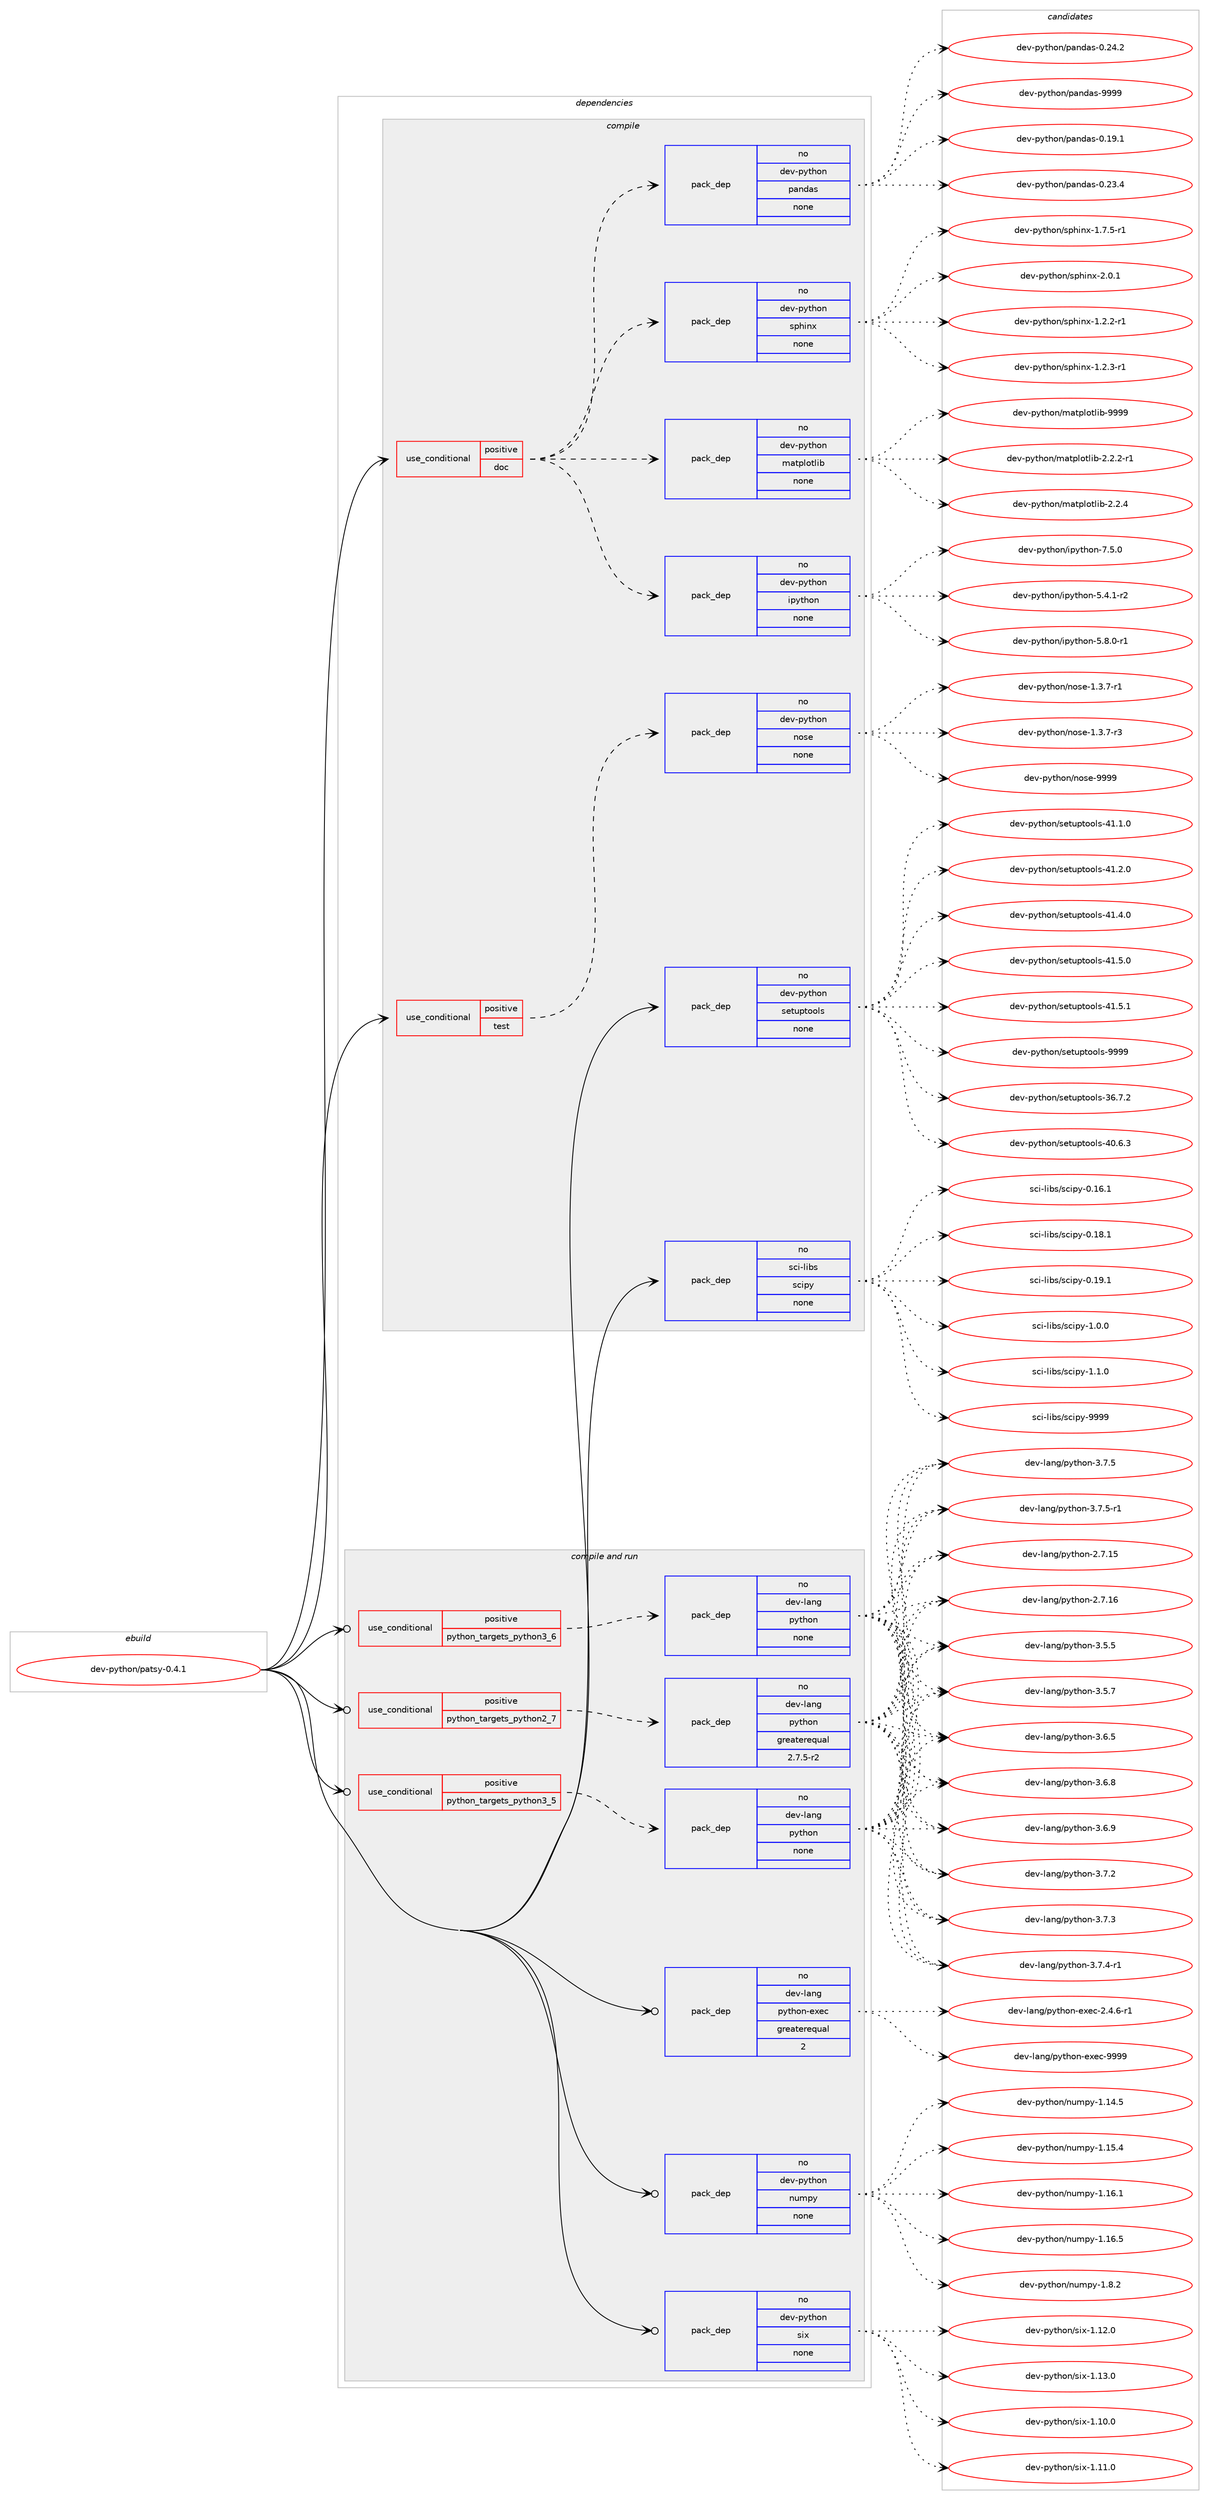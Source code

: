 digraph prolog {

# *************
# Graph options
# *************

newrank=true;
concentrate=true;
compound=true;
graph [rankdir=LR,fontname=Helvetica,fontsize=10,ranksep=1.5];#, ranksep=2.5, nodesep=0.2];
edge  [arrowhead=vee];
node  [fontname=Helvetica,fontsize=10];

# **********
# The ebuild
# **********

subgraph cluster_leftcol {
color=gray;
rank=same;
label=<<i>ebuild</i>>;
id [label="dev-python/patsy-0.4.1", color=red, width=4, href="../dev-python/patsy-0.4.1.svg"];
}

# ****************
# The dependencies
# ****************

subgraph cluster_midcol {
color=gray;
label=<<i>dependencies</i>>;
subgraph cluster_compile {
fillcolor="#eeeeee";
style=filled;
label=<<i>compile</i>>;
subgraph cond144219 {
dependency621080 [label=<<TABLE BORDER="0" CELLBORDER="1" CELLSPACING="0" CELLPADDING="4"><TR><TD ROWSPAN="3" CELLPADDING="10">use_conditional</TD></TR><TR><TD>positive</TD></TR><TR><TD>doc</TD></TR></TABLE>>, shape=none, color=red];
subgraph pack465021 {
dependency621081 [label=<<TABLE BORDER="0" CELLBORDER="1" CELLSPACING="0" CELLPADDING="4" WIDTH="220"><TR><TD ROWSPAN="6" CELLPADDING="30">pack_dep</TD></TR><TR><TD WIDTH="110">no</TD></TR><TR><TD>dev-python</TD></TR><TR><TD>ipython</TD></TR><TR><TD>none</TD></TR><TR><TD></TD></TR></TABLE>>, shape=none, color=blue];
}
dependency621080:e -> dependency621081:w [weight=20,style="dashed",arrowhead="vee"];
subgraph pack465022 {
dependency621082 [label=<<TABLE BORDER="0" CELLBORDER="1" CELLSPACING="0" CELLPADDING="4" WIDTH="220"><TR><TD ROWSPAN="6" CELLPADDING="30">pack_dep</TD></TR><TR><TD WIDTH="110">no</TD></TR><TR><TD>dev-python</TD></TR><TR><TD>matplotlib</TD></TR><TR><TD>none</TD></TR><TR><TD></TD></TR></TABLE>>, shape=none, color=blue];
}
dependency621080:e -> dependency621082:w [weight=20,style="dashed",arrowhead="vee"];
subgraph pack465023 {
dependency621083 [label=<<TABLE BORDER="0" CELLBORDER="1" CELLSPACING="0" CELLPADDING="4" WIDTH="220"><TR><TD ROWSPAN="6" CELLPADDING="30">pack_dep</TD></TR><TR><TD WIDTH="110">no</TD></TR><TR><TD>dev-python</TD></TR><TR><TD>sphinx</TD></TR><TR><TD>none</TD></TR><TR><TD></TD></TR></TABLE>>, shape=none, color=blue];
}
dependency621080:e -> dependency621083:w [weight=20,style="dashed",arrowhead="vee"];
subgraph pack465024 {
dependency621084 [label=<<TABLE BORDER="0" CELLBORDER="1" CELLSPACING="0" CELLPADDING="4" WIDTH="220"><TR><TD ROWSPAN="6" CELLPADDING="30">pack_dep</TD></TR><TR><TD WIDTH="110">no</TD></TR><TR><TD>dev-python</TD></TR><TR><TD>pandas</TD></TR><TR><TD>none</TD></TR><TR><TD></TD></TR></TABLE>>, shape=none, color=blue];
}
dependency621080:e -> dependency621084:w [weight=20,style="dashed",arrowhead="vee"];
}
id:e -> dependency621080:w [weight=20,style="solid",arrowhead="vee"];
subgraph cond144220 {
dependency621085 [label=<<TABLE BORDER="0" CELLBORDER="1" CELLSPACING="0" CELLPADDING="4"><TR><TD ROWSPAN="3" CELLPADDING="10">use_conditional</TD></TR><TR><TD>positive</TD></TR><TR><TD>test</TD></TR></TABLE>>, shape=none, color=red];
subgraph pack465025 {
dependency621086 [label=<<TABLE BORDER="0" CELLBORDER="1" CELLSPACING="0" CELLPADDING="4" WIDTH="220"><TR><TD ROWSPAN="6" CELLPADDING="30">pack_dep</TD></TR><TR><TD WIDTH="110">no</TD></TR><TR><TD>dev-python</TD></TR><TR><TD>nose</TD></TR><TR><TD>none</TD></TR><TR><TD></TD></TR></TABLE>>, shape=none, color=blue];
}
dependency621085:e -> dependency621086:w [weight=20,style="dashed",arrowhead="vee"];
}
id:e -> dependency621085:w [weight=20,style="solid",arrowhead="vee"];
subgraph pack465026 {
dependency621087 [label=<<TABLE BORDER="0" CELLBORDER="1" CELLSPACING="0" CELLPADDING="4" WIDTH="220"><TR><TD ROWSPAN="6" CELLPADDING="30">pack_dep</TD></TR><TR><TD WIDTH="110">no</TD></TR><TR><TD>dev-python</TD></TR><TR><TD>setuptools</TD></TR><TR><TD>none</TD></TR><TR><TD></TD></TR></TABLE>>, shape=none, color=blue];
}
id:e -> dependency621087:w [weight=20,style="solid",arrowhead="vee"];
subgraph pack465027 {
dependency621088 [label=<<TABLE BORDER="0" CELLBORDER="1" CELLSPACING="0" CELLPADDING="4" WIDTH="220"><TR><TD ROWSPAN="6" CELLPADDING="30">pack_dep</TD></TR><TR><TD WIDTH="110">no</TD></TR><TR><TD>sci-libs</TD></TR><TR><TD>scipy</TD></TR><TR><TD>none</TD></TR><TR><TD></TD></TR></TABLE>>, shape=none, color=blue];
}
id:e -> dependency621088:w [weight=20,style="solid",arrowhead="vee"];
}
subgraph cluster_compileandrun {
fillcolor="#eeeeee";
style=filled;
label=<<i>compile and run</i>>;
subgraph cond144221 {
dependency621089 [label=<<TABLE BORDER="0" CELLBORDER="1" CELLSPACING="0" CELLPADDING="4"><TR><TD ROWSPAN="3" CELLPADDING="10">use_conditional</TD></TR><TR><TD>positive</TD></TR><TR><TD>python_targets_python2_7</TD></TR></TABLE>>, shape=none, color=red];
subgraph pack465028 {
dependency621090 [label=<<TABLE BORDER="0" CELLBORDER="1" CELLSPACING="0" CELLPADDING="4" WIDTH="220"><TR><TD ROWSPAN="6" CELLPADDING="30">pack_dep</TD></TR><TR><TD WIDTH="110">no</TD></TR><TR><TD>dev-lang</TD></TR><TR><TD>python</TD></TR><TR><TD>greaterequal</TD></TR><TR><TD>2.7.5-r2</TD></TR></TABLE>>, shape=none, color=blue];
}
dependency621089:e -> dependency621090:w [weight=20,style="dashed",arrowhead="vee"];
}
id:e -> dependency621089:w [weight=20,style="solid",arrowhead="odotvee"];
subgraph cond144222 {
dependency621091 [label=<<TABLE BORDER="0" CELLBORDER="1" CELLSPACING="0" CELLPADDING="4"><TR><TD ROWSPAN="3" CELLPADDING="10">use_conditional</TD></TR><TR><TD>positive</TD></TR><TR><TD>python_targets_python3_5</TD></TR></TABLE>>, shape=none, color=red];
subgraph pack465029 {
dependency621092 [label=<<TABLE BORDER="0" CELLBORDER="1" CELLSPACING="0" CELLPADDING="4" WIDTH="220"><TR><TD ROWSPAN="6" CELLPADDING="30">pack_dep</TD></TR><TR><TD WIDTH="110">no</TD></TR><TR><TD>dev-lang</TD></TR><TR><TD>python</TD></TR><TR><TD>none</TD></TR><TR><TD></TD></TR></TABLE>>, shape=none, color=blue];
}
dependency621091:e -> dependency621092:w [weight=20,style="dashed",arrowhead="vee"];
}
id:e -> dependency621091:w [weight=20,style="solid",arrowhead="odotvee"];
subgraph cond144223 {
dependency621093 [label=<<TABLE BORDER="0" CELLBORDER="1" CELLSPACING="0" CELLPADDING="4"><TR><TD ROWSPAN="3" CELLPADDING="10">use_conditional</TD></TR><TR><TD>positive</TD></TR><TR><TD>python_targets_python3_6</TD></TR></TABLE>>, shape=none, color=red];
subgraph pack465030 {
dependency621094 [label=<<TABLE BORDER="0" CELLBORDER="1" CELLSPACING="0" CELLPADDING="4" WIDTH="220"><TR><TD ROWSPAN="6" CELLPADDING="30">pack_dep</TD></TR><TR><TD WIDTH="110">no</TD></TR><TR><TD>dev-lang</TD></TR><TR><TD>python</TD></TR><TR><TD>none</TD></TR><TR><TD></TD></TR></TABLE>>, shape=none, color=blue];
}
dependency621093:e -> dependency621094:w [weight=20,style="dashed",arrowhead="vee"];
}
id:e -> dependency621093:w [weight=20,style="solid",arrowhead="odotvee"];
subgraph pack465031 {
dependency621095 [label=<<TABLE BORDER="0" CELLBORDER="1" CELLSPACING="0" CELLPADDING="4" WIDTH="220"><TR><TD ROWSPAN="6" CELLPADDING="30">pack_dep</TD></TR><TR><TD WIDTH="110">no</TD></TR><TR><TD>dev-lang</TD></TR><TR><TD>python-exec</TD></TR><TR><TD>greaterequal</TD></TR><TR><TD>2</TD></TR></TABLE>>, shape=none, color=blue];
}
id:e -> dependency621095:w [weight=20,style="solid",arrowhead="odotvee"];
subgraph pack465032 {
dependency621096 [label=<<TABLE BORDER="0" CELLBORDER="1" CELLSPACING="0" CELLPADDING="4" WIDTH="220"><TR><TD ROWSPAN="6" CELLPADDING="30">pack_dep</TD></TR><TR><TD WIDTH="110">no</TD></TR><TR><TD>dev-python</TD></TR><TR><TD>numpy</TD></TR><TR><TD>none</TD></TR><TR><TD></TD></TR></TABLE>>, shape=none, color=blue];
}
id:e -> dependency621096:w [weight=20,style="solid",arrowhead="odotvee"];
subgraph pack465033 {
dependency621097 [label=<<TABLE BORDER="0" CELLBORDER="1" CELLSPACING="0" CELLPADDING="4" WIDTH="220"><TR><TD ROWSPAN="6" CELLPADDING="30">pack_dep</TD></TR><TR><TD WIDTH="110">no</TD></TR><TR><TD>dev-python</TD></TR><TR><TD>six</TD></TR><TR><TD>none</TD></TR><TR><TD></TD></TR></TABLE>>, shape=none, color=blue];
}
id:e -> dependency621097:w [weight=20,style="solid",arrowhead="odotvee"];
}
subgraph cluster_run {
fillcolor="#eeeeee";
style=filled;
label=<<i>run</i>>;
}
}

# **************
# The candidates
# **************

subgraph cluster_choices {
rank=same;
color=gray;
label=<<i>candidates</i>>;

subgraph choice465021 {
color=black;
nodesep=1;
choice10010111845112121116104111110471051121211161041111104553465246494511450 [label="dev-python/ipython-5.4.1-r2", color=red, width=4,href="../dev-python/ipython-5.4.1-r2.svg"];
choice10010111845112121116104111110471051121211161041111104553465646484511449 [label="dev-python/ipython-5.8.0-r1", color=red, width=4,href="../dev-python/ipython-5.8.0-r1.svg"];
choice1001011184511212111610411111047105112121116104111110455546534648 [label="dev-python/ipython-7.5.0", color=red, width=4,href="../dev-python/ipython-7.5.0.svg"];
dependency621081:e -> choice10010111845112121116104111110471051121211161041111104553465246494511450:w [style=dotted,weight="100"];
dependency621081:e -> choice10010111845112121116104111110471051121211161041111104553465646484511449:w [style=dotted,weight="100"];
dependency621081:e -> choice1001011184511212111610411111047105112121116104111110455546534648:w [style=dotted,weight="100"];
}
subgraph choice465022 {
color=black;
nodesep=1;
choice100101118451121211161041111104710997116112108111116108105984550465046504511449 [label="dev-python/matplotlib-2.2.2-r1", color=red, width=4,href="../dev-python/matplotlib-2.2.2-r1.svg"];
choice10010111845112121116104111110471099711611210811111610810598455046504652 [label="dev-python/matplotlib-2.2.4", color=red, width=4,href="../dev-python/matplotlib-2.2.4.svg"];
choice100101118451121211161041111104710997116112108111116108105984557575757 [label="dev-python/matplotlib-9999", color=red, width=4,href="../dev-python/matplotlib-9999.svg"];
dependency621082:e -> choice100101118451121211161041111104710997116112108111116108105984550465046504511449:w [style=dotted,weight="100"];
dependency621082:e -> choice10010111845112121116104111110471099711611210811111610810598455046504652:w [style=dotted,weight="100"];
dependency621082:e -> choice100101118451121211161041111104710997116112108111116108105984557575757:w [style=dotted,weight="100"];
}
subgraph choice465023 {
color=black;
nodesep=1;
choice10010111845112121116104111110471151121041051101204549465046504511449 [label="dev-python/sphinx-1.2.2-r1", color=red, width=4,href="../dev-python/sphinx-1.2.2-r1.svg"];
choice10010111845112121116104111110471151121041051101204549465046514511449 [label="dev-python/sphinx-1.2.3-r1", color=red, width=4,href="../dev-python/sphinx-1.2.3-r1.svg"];
choice10010111845112121116104111110471151121041051101204549465546534511449 [label="dev-python/sphinx-1.7.5-r1", color=red, width=4,href="../dev-python/sphinx-1.7.5-r1.svg"];
choice1001011184511212111610411111047115112104105110120455046484649 [label="dev-python/sphinx-2.0.1", color=red, width=4,href="../dev-python/sphinx-2.0.1.svg"];
dependency621083:e -> choice10010111845112121116104111110471151121041051101204549465046504511449:w [style=dotted,weight="100"];
dependency621083:e -> choice10010111845112121116104111110471151121041051101204549465046514511449:w [style=dotted,weight="100"];
dependency621083:e -> choice10010111845112121116104111110471151121041051101204549465546534511449:w [style=dotted,weight="100"];
dependency621083:e -> choice1001011184511212111610411111047115112104105110120455046484649:w [style=dotted,weight="100"];
}
subgraph choice465024 {
color=black;
nodesep=1;
choice1001011184511212111610411111047112971101009711545484649574649 [label="dev-python/pandas-0.19.1", color=red, width=4,href="../dev-python/pandas-0.19.1.svg"];
choice1001011184511212111610411111047112971101009711545484650514652 [label="dev-python/pandas-0.23.4", color=red, width=4,href="../dev-python/pandas-0.23.4.svg"];
choice1001011184511212111610411111047112971101009711545484650524650 [label="dev-python/pandas-0.24.2", color=red, width=4,href="../dev-python/pandas-0.24.2.svg"];
choice100101118451121211161041111104711297110100971154557575757 [label="dev-python/pandas-9999", color=red, width=4,href="../dev-python/pandas-9999.svg"];
dependency621084:e -> choice1001011184511212111610411111047112971101009711545484649574649:w [style=dotted,weight="100"];
dependency621084:e -> choice1001011184511212111610411111047112971101009711545484650514652:w [style=dotted,weight="100"];
dependency621084:e -> choice1001011184511212111610411111047112971101009711545484650524650:w [style=dotted,weight="100"];
dependency621084:e -> choice100101118451121211161041111104711297110100971154557575757:w [style=dotted,weight="100"];
}
subgraph choice465025 {
color=black;
nodesep=1;
choice10010111845112121116104111110471101111151014549465146554511449 [label="dev-python/nose-1.3.7-r1", color=red, width=4,href="../dev-python/nose-1.3.7-r1.svg"];
choice10010111845112121116104111110471101111151014549465146554511451 [label="dev-python/nose-1.3.7-r3", color=red, width=4,href="../dev-python/nose-1.3.7-r3.svg"];
choice10010111845112121116104111110471101111151014557575757 [label="dev-python/nose-9999", color=red, width=4,href="../dev-python/nose-9999.svg"];
dependency621086:e -> choice10010111845112121116104111110471101111151014549465146554511449:w [style=dotted,weight="100"];
dependency621086:e -> choice10010111845112121116104111110471101111151014549465146554511451:w [style=dotted,weight="100"];
dependency621086:e -> choice10010111845112121116104111110471101111151014557575757:w [style=dotted,weight="100"];
}
subgraph choice465026 {
color=black;
nodesep=1;
choice100101118451121211161041111104711510111611711211611111110811545515446554650 [label="dev-python/setuptools-36.7.2", color=red, width=4,href="../dev-python/setuptools-36.7.2.svg"];
choice100101118451121211161041111104711510111611711211611111110811545524846544651 [label="dev-python/setuptools-40.6.3", color=red, width=4,href="../dev-python/setuptools-40.6.3.svg"];
choice100101118451121211161041111104711510111611711211611111110811545524946494648 [label="dev-python/setuptools-41.1.0", color=red, width=4,href="../dev-python/setuptools-41.1.0.svg"];
choice100101118451121211161041111104711510111611711211611111110811545524946504648 [label="dev-python/setuptools-41.2.0", color=red, width=4,href="../dev-python/setuptools-41.2.0.svg"];
choice100101118451121211161041111104711510111611711211611111110811545524946524648 [label="dev-python/setuptools-41.4.0", color=red, width=4,href="../dev-python/setuptools-41.4.0.svg"];
choice100101118451121211161041111104711510111611711211611111110811545524946534648 [label="dev-python/setuptools-41.5.0", color=red, width=4,href="../dev-python/setuptools-41.5.0.svg"];
choice100101118451121211161041111104711510111611711211611111110811545524946534649 [label="dev-python/setuptools-41.5.1", color=red, width=4,href="../dev-python/setuptools-41.5.1.svg"];
choice10010111845112121116104111110471151011161171121161111111081154557575757 [label="dev-python/setuptools-9999", color=red, width=4,href="../dev-python/setuptools-9999.svg"];
dependency621087:e -> choice100101118451121211161041111104711510111611711211611111110811545515446554650:w [style=dotted,weight="100"];
dependency621087:e -> choice100101118451121211161041111104711510111611711211611111110811545524846544651:w [style=dotted,weight="100"];
dependency621087:e -> choice100101118451121211161041111104711510111611711211611111110811545524946494648:w [style=dotted,weight="100"];
dependency621087:e -> choice100101118451121211161041111104711510111611711211611111110811545524946504648:w [style=dotted,weight="100"];
dependency621087:e -> choice100101118451121211161041111104711510111611711211611111110811545524946524648:w [style=dotted,weight="100"];
dependency621087:e -> choice100101118451121211161041111104711510111611711211611111110811545524946534648:w [style=dotted,weight="100"];
dependency621087:e -> choice100101118451121211161041111104711510111611711211611111110811545524946534649:w [style=dotted,weight="100"];
dependency621087:e -> choice10010111845112121116104111110471151011161171121161111111081154557575757:w [style=dotted,weight="100"];
}
subgraph choice465027 {
color=black;
nodesep=1;
choice115991054510810598115471159910511212145484649544649 [label="sci-libs/scipy-0.16.1", color=red, width=4,href="../sci-libs/scipy-0.16.1.svg"];
choice115991054510810598115471159910511212145484649564649 [label="sci-libs/scipy-0.18.1", color=red, width=4,href="../sci-libs/scipy-0.18.1.svg"];
choice115991054510810598115471159910511212145484649574649 [label="sci-libs/scipy-0.19.1", color=red, width=4,href="../sci-libs/scipy-0.19.1.svg"];
choice1159910545108105981154711599105112121454946484648 [label="sci-libs/scipy-1.0.0", color=red, width=4,href="../sci-libs/scipy-1.0.0.svg"];
choice1159910545108105981154711599105112121454946494648 [label="sci-libs/scipy-1.1.0", color=red, width=4,href="../sci-libs/scipy-1.1.0.svg"];
choice11599105451081059811547115991051121214557575757 [label="sci-libs/scipy-9999", color=red, width=4,href="../sci-libs/scipy-9999.svg"];
dependency621088:e -> choice115991054510810598115471159910511212145484649544649:w [style=dotted,weight="100"];
dependency621088:e -> choice115991054510810598115471159910511212145484649564649:w [style=dotted,weight="100"];
dependency621088:e -> choice115991054510810598115471159910511212145484649574649:w [style=dotted,weight="100"];
dependency621088:e -> choice1159910545108105981154711599105112121454946484648:w [style=dotted,weight="100"];
dependency621088:e -> choice1159910545108105981154711599105112121454946494648:w [style=dotted,weight="100"];
dependency621088:e -> choice11599105451081059811547115991051121214557575757:w [style=dotted,weight="100"];
}
subgraph choice465028 {
color=black;
nodesep=1;
choice10010111845108971101034711212111610411111045504655464953 [label="dev-lang/python-2.7.15", color=red, width=4,href="../dev-lang/python-2.7.15.svg"];
choice10010111845108971101034711212111610411111045504655464954 [label="dev-lang/python-2.7.16", color=red, width=4,href="../dev-lang/python-2.7.16.svg"];
choice100101118451089711010347112121116104111110455146534653 [label="dev-lang/python-3.5.5", color=red, width=4,href="../dev-lang/python-3.5.5.svg"];
choice100101118451089711010347112121116104111110455146534655 [label="dev-lang/python-3.5.7", color=red, width=4,href="../dev-lang/python-3.5.7.svg"];
choice100101118451089711010347112121116104111110455146544653 [label="dev-lang/python-3.6.5", color=red, width=4,href="../dev-lang/python-3.6.5.svg"];
choice100101118451089711010347112121116104111110455146544656 [label="dev-lang/python-3.6.8", color=red, width=4,href="../dev-lang/python-3.6.8.svg"];
choice100101118451089711010347112121116104111110455146544657 [label="dev-lang/python-3.6.9", color=red, width=4,href="../dev-lang/python-3.6.9.svg"];
choice100101118451089711010347112121116104111110455146554650 [label="dev-lang/python-3.7.2", color=red, width=4,href="../dev-lang/python-3.7.2.svg"];
choice100101118451089711010347112121116104111110455146554651 [label="dev-lang/python-3.7.3", color=red, width=4,href="../dev-lang/python-3.7.3.svg"];
choice1001011184510897110103471121211161041111104551465546524511449 [label="dev-lang/python-3.7.4-r1", color=red, width=4,href="../dev-lang/python-3.7.4-r1.svg"];
choice100101118451089711010347112121116104111110455146554653 [label="dev-lang/python-3.7.5", color=red, width=4,href="../dev-lang/python-3.7.5.svg"];
choice1001011184510897110103471121211161041111104551465546534511449 [label="dev-lang/python-3.7.5-r1", color=red, width=4,href="../dev-lang/python-3.7.5-r1.svg"];
dependency621090:e -> choice10010111845108971101034711212111610411111045504655464953:w [style=dotted,weight="100"];
dependency621090:e -> choice10010111845108971101034711212111610411111045504655464954:w [style=dotted,weight="100"];
dependency621090:e -> choice100101118451089711010347112121116104111110455146534653:w [style=dotted,weight="100"];
dependency621090:e -> choice100101118451089711010347112121116104111110455146534655:w [style=dotted,weight="100"];
dependency621090:e -> choice100101118451089711010347112121116104111110455146544653:w [style=dotted,weight="100"];
dependency621090:e -> choice100101118451089711010347112121116104111110455146544656:w [style=dotted,weight="100"];
dependency621090:e -> choice100101118451089711010347112121116104111110455146544657:w [style=dotted,weight="100"];
dependency621090:e -> choice100101118451089711010347112121116104111110455146554650:w [style=dotted,weight="100"];
dependency621090:e -> choice100101118451089711010347112121116104111110455146554651:w [style=dotted,weight="100"];
dependency621090:e -> choice1001011184510897110103471121211161041111104551465546524511449:w [style=dotted,weight="100"];
dependency621090:e -> choice100101118451089711010347112121116104111110455146554653:w [style=dotted,weight="100"];
dependency621090:e -> choice1001011184510897110103471121211161041111104551465546534511449:w [style=dotted,weight="100"];
}
subgraph choice465029 {
color=black;
nodesep=1;
choice10010111845108971101034711212111610411111045504655464953 [label="dev-lang/python-2.7.15", color=red, width=4,href="../dev-lang/python-2.7.15.svg"];
choice10010111845108971101034711212111610411111045504655464954 [label="dev-lang/python-2.7.16", color=red, width=4,href="../dev-lang/python-2.7.16.svg"];
choice100101118451089711010347112121116104111110455146534653 [label="dev-lang/python-3.5.5", color=red, width=4,href="../dev-lang/python-3.5.5.svg"];
choice100101118451089711010347112121116104111110455146534655 [label="dev-lang/python-3.5.7", color=red, width=4,href="../dev-lang/python-3.5.7.svg"];
choice100101118451089711010347112121116104111110455146544653 [label="dev-lang/python-3.6.5", color=red, width=4,href="../dev-lang/python-3.6.5.svg"];
choice100101118451089711010347112121116104111110455146544656 [label="dev-lang/python-3.6.8", color=red, width=4,href="../dev-lang/python-3.6.8.svg"];
choice100101118451089711010347112121116104111110455146544657 [label="dev-lang/python-3.6.9", color=red, width=4,href="../dev-lang/python-3.6.9.svg"];
choice100101118451089711010347112121116104111110455146554650 [label="dev-lang/python-3.7.2", color=red, width=4,href="../dev-lang/python-3.7.2.svg"];
choice100101118451089711010347112121116104111110455146554651 [label="dev-lang/python-3.7.3", color=red, width=4,href="../dev-lang/python-3.7.3.svg"];
choice1001011184510897110103471121211161041111104551465546524511449 [label="dev-lang/python-3.7.4-r1", color=red, width=4,href="../dev-lang/python-3.7.4-r1.svg"];
choice100101118451089711010347112121116104111110455146554653 [label="dev-lang/python-3.7.5", color=red, width=4,href="../dev-lang/python-3.7.5.svg"];
choice1001011184510897110103471121211161041111104551465546534511449 [label="dev-lang/python-3.7.5-r1", color=red, width=4,href="../dev-lang/python-3.7.5-r1.svg"];
dependency621092:e -> choice10010111845108971101034711212111610411111045504655464953:w [style=dotted,weight="100"];
dependency621092:e -> choice10010111845108971101034711212111610411111045504655464954:w [style=dotted,weight="100"];
dependency621092:e -> choice100101118451089711010347112121116104111110455146534653:w [style=dotted,weight="100"];
dependency621092:e -> choice100101118451089711010347112121116104111110455146534655:w [style=dotted,weight="100"];
dependency621092:e -> choice100101118451089711010347112121116104111110455146544653:w [style=dotted,weight="100"];
dependency621092:e -> choice100101118451089711010347112121116104111110455146544656:w [style=dotted,weight="100"];
dependency621092:e -> choice100101118451089711010347112121116104111110455146544657:w [style=dotted,weight="100"];
dependency621092:e -> choice100101118451089711010347112121116104111110455146554650:w [style=dotted,weight="100"];
dependency621092:e -> choice100101118451089711010347112121116104111110455146554651:w [style=dotted,weight="100"];
dependency621092:e -> choice1001011184510897110103471121211161041111104551465546524511449:w [style=dotted,weight="100"];
dependency621092:e -> choice100101118451089711010347112121116104111110455146554653:w [style=dotted,weight="100"];
dependency621092:e -> choice1001011184510897110103471121211161041111104551465546534511449:w [style=dotted,weight="100"];
}
subgraph choice465030 {
color=black;
nodesep=1;
choice10010111845108971101034711212111610411111045504655464953 [label="dev-lang/python-2.7.15", color=red, width=4,href="../dev-lang/python-2.7.15.svg"];
choice10010111845108971101034711212111610411111045504655464954 [label="dev-lang/python-2.7.16", color=red, width=4,href="../dev-lang/python-2.7.16.svg"];
choice100101118451089711010347112121116104111110455146534653 [label="dev-lang/python-3.5.5", color=red, width=4,href="../dev-lang/python-3.5.5.svg"];
choice100101118451089711010347112121116104111110455146534655 [label="dev-lang/python-3.5.7", color=red, width=4,href="../dev-lang/python-3.5.7.svg"];
choice100101118451089711010347112121116104111110455146544653 [label="dev-lang/python-3.6.5", color=red, width=4,href="../dev-lang/python-3.6.5.svg"];
choice100101118451089711010347112121116104111110455146544656 [label="dev-lang/python-3.6.8", color=red, width=4,href="../dev-lang/python-3.6.8.svg"];
choice100101118451089711010347112121116104111110455146544657 [label="dev-lang/python-3.6.9", color=red, width=4,href="../dev-lang/python-3.6.9.svg"];
choice100101118451089711010347112121116104111110455146554650 [label="dev-lang/python-3.7.2", color=red, width=4,href="../dev-lang/python-3.7.2.svg"];
choice100101118451089711010347112121116104111110455146554651 [label="dev-lang/python-3.7.3", color=red, width=4,href="../dev-lang/python-3.7.3.svg"];
choice1001011184510897110103471121211161041111104551465546524511449 [label="dev-lang/python-3.7.4-r1", color=red, width=4,href="../dev-lang/python-3.7.4-r1.svg"];
choice100101118451089711010347112121116104111110455146554653 [label="dev-lang/python-3.7.5", color=red, width=4,href="../dev-lang/python-3.7.5.svg"];
choice1001011184510897110103471121211161041111104551465546534511449 [label="dev-lang/python-3.7.5-r1", color=red, width=4,href="../dev-lang/python-3.7.5-r1.svg"];
dependency621094:e -> choice10010111845108971101034711212111610411111045504655464953:w [style=dotted,weight="100"];
dependency621094:e -> choice10010111845108971101034711212111610411111045504655464954:w [style=dotted,weight="100"];
dependency621094:e -> choice100101118451089711010347112121116104111110455146534653:w [style=dotted,weight="100"];
dependency621094:e -> choice100101118451089711010347112121116104111110455146534655:w [style=dotted,weight="100"];
dependency621094:e -> choice100101118451089711010347112121116104111110455146544653:w [style=dotted,weight="100"];
dependency621094:e -> choice100101118451089711010347112121116104111110455146544656:w [style=dotted,weight="100"];
dependency621094:e -> choice100101118451089711010347112121116104111110455146544657:w [style=dotted,weight="100"];
dependency621094:e -> choice100101118451089711010347112121116104111110455146554650:w [style=dotted,weight="100"];
dependency621094:e -> choice100101118451089711010347112121116104111110455146554651:w [style=dotted,weight="100"];
dependency621094:e -> choice1001011184510897110103471121211161041111104551465546524511449:w [style=dotted,weight="100"];
dependency621094:e -> choice100101118451089711010347112121116104111110455146554653:w [style=dotted,weight="100"];
dependency621094:e -> choice1001011184510897110103471121211161041111104551465546534511449:w [style=dotted,weight="100"];
}
subgraph choice465031 {
color=black;
nodesep=1;
choice10010111845108971101034711212111610411111045101120101994550465246544511449 [label="dev-lang/python-exec-2.4.6-r1", color=red, width=4,href="../dev-lang/python-exec-2.4.6-r1.svg"];
choice10010111845108971101034711212111610411111045101120101994557575757 [label="dev-lang/python-exec-9999", color=red, width=4,href="../dev-lang/python-exec-9999.svg"];
dependency621095:e -> choice10010111845108971101034711212111610411111045101120101994550465246544511449:w [style=dotted,weight="100"];
dependency621095:e -> choice10010111845108971101034711212111610411111045101120101994557575757:w [style=dotted,weight="100"];
}
subgraph choice465032 {
color=black;
nodesep=1;
choice100101118451121211161041111104711011710911212145494649524653 [label="dev-python/numpy-1.14.5", color=red, width=4,href="../dev-python/numpy-1.14.5.svg"];
choice100101118451121211161041111104711011710911212145494649534652 [label="dev-python/numpy-1.15.4", color=red, width=4,href="../dev-python/numpy-1.15.4.svg"];
choice100101118451121211161041111104711011710911212145494649544649 [label="dev-python/numpy-1.16.1", color=red, width=4,href="../dev-python/numpy-1.16.1.svg"];
choice100101118451121211161041111104711011710911212145494649544653 [label="dev-python/numpy-1.16.5", color=red, width=4,href="../dev-python/numpy-1.16.5.svg"];
choice1001011184511212111610411111047110117109112121454946564650 [label="dev-python/numpy-1.8.2", color=red, width=4,href="../dev-python/numpy-1.8.2.svg"];
dependency621096:e -> choice100101118451121211161041111104711011710911212145494649524653:w [style=dotted,weight="100"];
dependency621096:e -> choice100101118451121211161041111104711011710911212145494649534652:w [style=dotted,weight="100"];
dependency621096:e -> choice100101118451121211161041111104711011710911212145494649544649:w [style=dotted,weight="100"];
dependency621096:e -> choice100101118451121211161041111104711011710911212145494649544653:w [style=dotted,weight="100"];
dependency621096:e -> choice1001011184511212111610411111047110117109112121454946564650:w [style=dotted,weight="100"];
}
subgraph choice465033 {
color=black;
nodesep=1;
choice100101118451121211161041111104711510512045494649484648 [label="dev-python/six-1.10.0", color=red, width=4,href="../dev-python/six-1.10.0.svg"];
choice100101118451121211161041111104711510512045494649494648 [label="dev-python/six-1.11.0", color=red, width=4,href="../dev-python/six-1.11.0.svg"];
choice100101118451121211161041111104711510512045494649504648 [label="dev-python/six-1.12.0", color=red, width=4,href="../dev-python/six-1.12.0.svg"];
choice100101118451121211161041111104711510512045494649514648 [label="dev-python/six-1.13.0", color=red, width=4,href="../dev-python/six-1.13.0.svg"];
dependency621097:e -> choice100101118451121211161041111104711510512045494649484648:w [style=dotted,weight="100"];
dependency621097:e -> choice100101118451121211161041111104711510512045494649494648:w [style=dotted,weight="100"];
dependency621097:e -> choice100101118451121211161041111104711510512045494649504648:w [style=dotted,weight="100"];
dependency621097:e -> choice100101118451121211161041111104711510512045494649514648:w [style=dotted,weight="100"];
}
}

}
